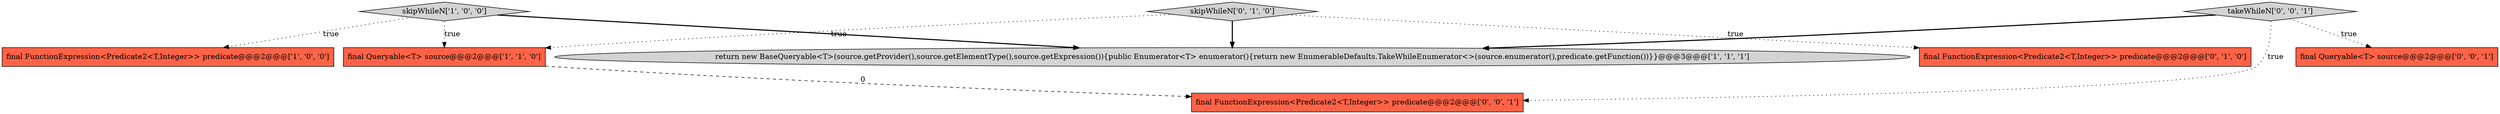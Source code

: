 digraph {
5 [style = filled, label = "skipWhileN['0', '1', '0']", fillcolor = lightgray, shape = diamond image = "AAA0AAABBB2BBB"];
7 [style = filled, label = "final Queryable<T> source@@@2@@@['0', '0', '1']", fillcolor = tomato, shape = box image = "AAA0AAABBB3BBB"];
8 [style = filled, label = "final FunctionExpression<Predicate2<T,Integer>> predicate@@@2@@@['0', '0', '1']", fillcolor = tomato, shape = box image = "AAA0AAABBB3BBB"];
3 [style = filled, label = "return new BaseQueryable<T>(source.getProvider(),source.getElementType(),source.getExpression()){public Enumerator<T> enumerator(){return new EnumerableDefaults.TakeWhileEnumerator<>(source.enumerator(),predicate.getFunction())}}@@@3@@@['1', '1', '1']", fillcolor = lightgray, shape = ellipse image = "AAA0AAABBB1BBB"];
4 [style = filled, label = "final FunctionExpression<Predicate2<T,Integer>> predicate@@@2@@@['0', '1', '0']", fillcolor = tomato, shape = box image = "AAA0AAABBB2BBB"];
0 [style = filled, label = "final FunctionExpression<Predicate2<T,Integer>> predicate@@@2@@@['1', '0', '0']", fillcolor = tomato, shape = box image = "AAA0AAABBB1BBB"];
2 [style = filled, label = "skipWhileN['1', '0', '0']", fillcolor = lightgray, shape = diamond image = "AAA0AAABBB1BBB"];
1 [style = filled, label = "final Queryable<T> source@@@2@@@['1', '1', '0']", fillcolor = tomato, shape = box image = "AAA0AAABBB1BBB"];
6 [style = filled, label = "takeWhileN['0', '0', '1']", fillcolor = lightgray, shape = diamond image = "AAA0AAABBB3BBB"];
5->3 [style = bold, label=""];
6->3 [style = bold, label=""];
1->8 [style = dashed, label="0"];
2->0 [style = dotted, label="true"];
2->1 [style = dotted, label="true"];
6->8 [style = dotted, label="true"];
5->4 [style = dotted, label="true"];
2->3 [style = bold, label=""];
5->1 [style = dotted, label="true"];
6->7 [style = dotted, label="true"];
}
